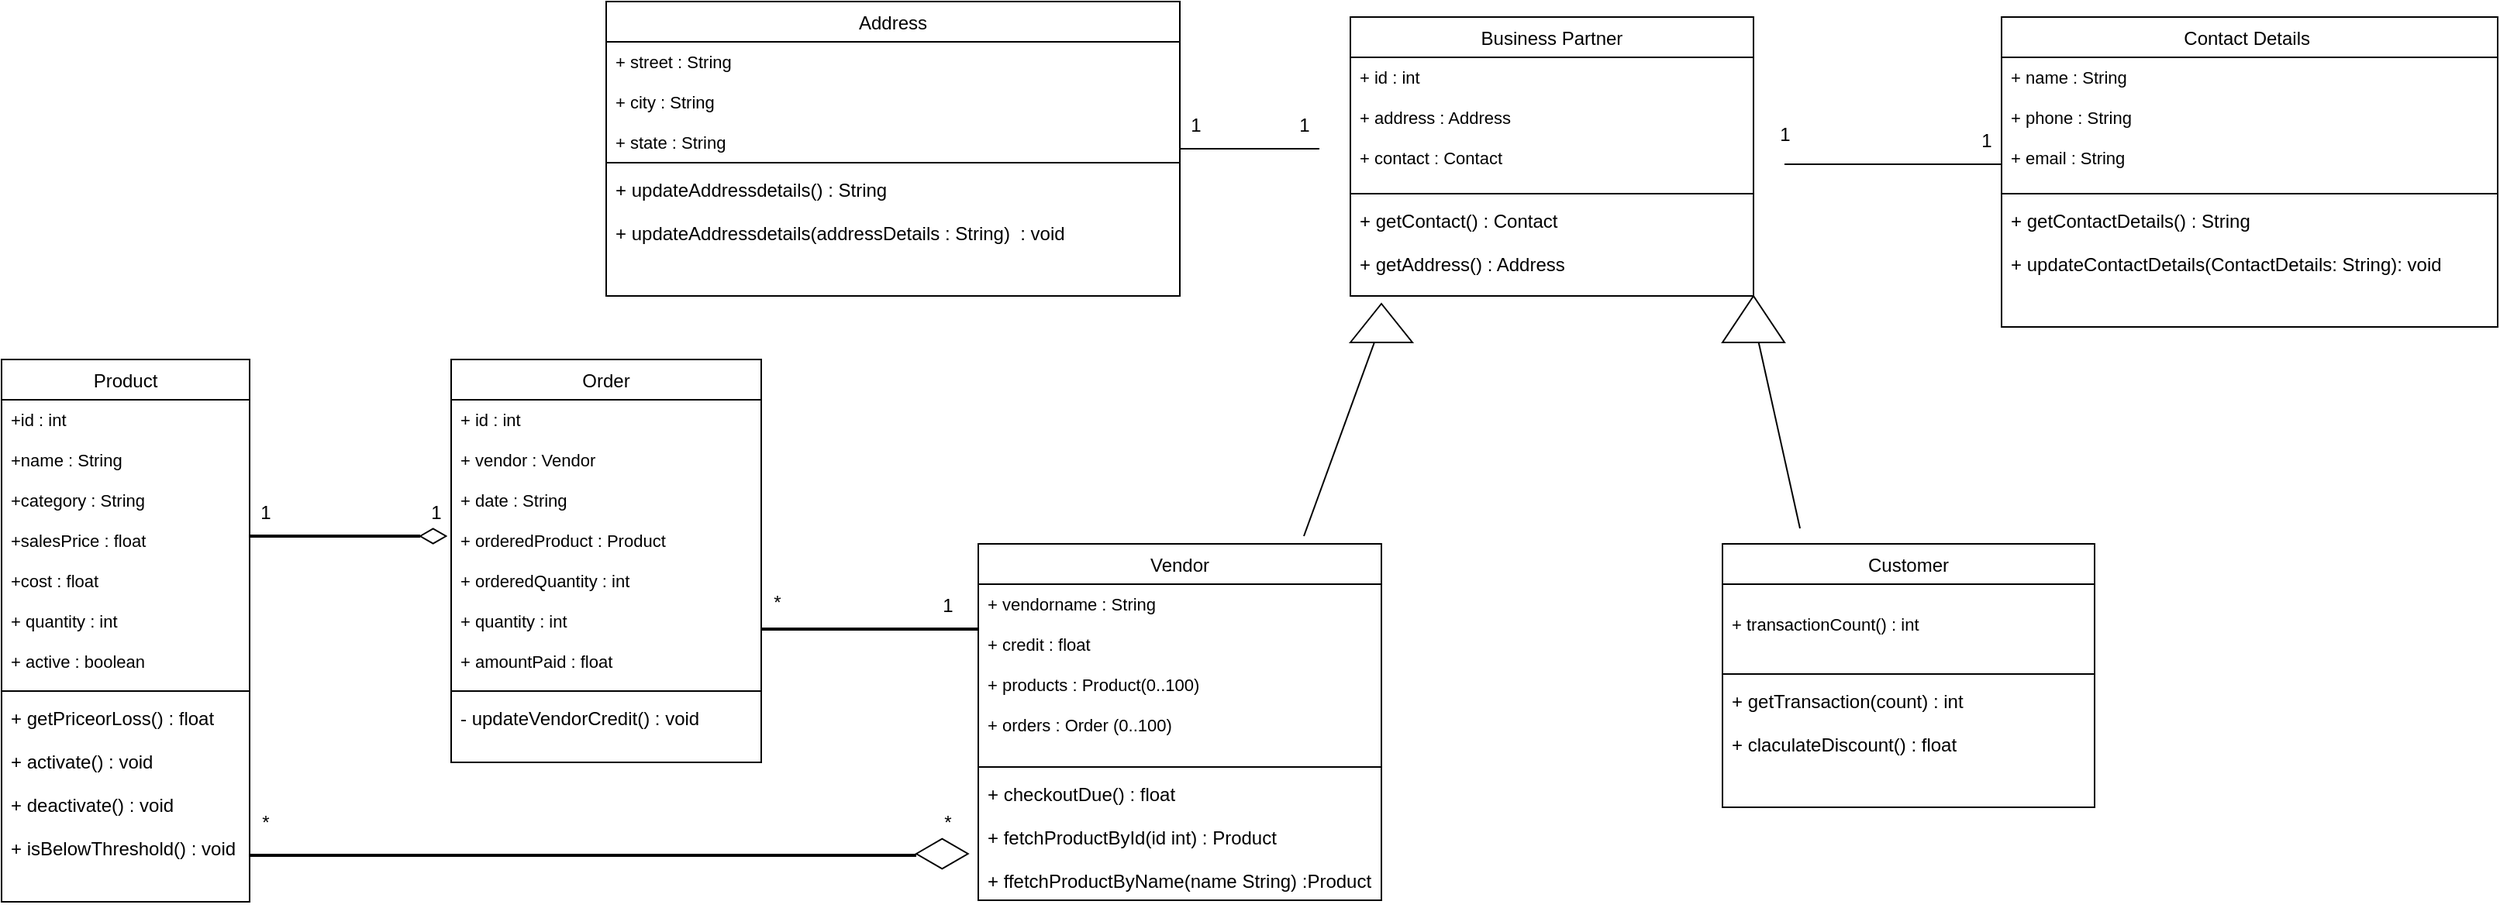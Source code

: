 <mxfile version="14.9.0" type="github"><diagram id="5p9SrabbrAu-QzA6Dvj_" name="Page-1"><mxGraphModel dx="1583" dy="689" grid="1" gridSize="10" guides="1" tooltips="1" connect="1" arrows="1" fold="1" page="1" pageScale="1" pageWidth="1100" pageHeight="1700" math="0" shadow="0"><root><mxCell id="0"/><mxCell id="1" parent="0"/><mxCell id="5SHKYAeYeV9pEZmpjmr6-1" value="Product" style="swimlane;fontStyle=0;align=center;verticalAlign=top;childLayout=stackLayout;horizontal=1;startSize=26;horizontalStack=0;resizeParent=1;resizeParentMax=0;resizeLast=0;collapsible=1;marginBottom=0;labelBackgroundColor=none;labelBorderColor=none;" vertex="1" parent="1"><mxGeometry x="20" y="721" width="160" height="350" as="geometry"/></mxCell><mxCell id="5SHKYAeYeV9pEZmpjmr6-2" value="+id : int&#10;&#10;+name : String&#10;&#10;+category : String&#10;&#10;+salesPrice : float&#10;&#10;+cost : float&#10;&#10;+ quantity : int&#10;&#10;+ active : boolean" style="text;strokeColor=none;fillColor=none;align=left;verticalAlign=top;spacingLeft=4;spacingRight=4;overflow=hidden;rotatable=0;points=[[0,0.5],[1,0.5]];portConstraint=eastwest;fontSize=11;strokeWidth=30;labelBackgroundColor=none;labelBorderColor=none;" vertex="1" parent="5SHKYAeYeV9pEZmpjmr6-1"><mxGeometry y="26" width="160" height="184" as="geometry"/></mxCell><mxCell id="5SHKYAeYeV9pEZmpjmr6-3" value="" style="line;strokeWidth=1;fillColor=none;align=left;verticalAlign=middle;spacingTop=-1;spacingLeft=3;spacingRight=3;rotatable=0;labelPosition=right;points=[];portConstraint=eastwest;labelBackgroundColor=none;labelBorderColor=none;" vertex="1" parent="5SHKYAeYeV9pEZmpjmr6-1"><mxGeometry y="210" width="160" height="8" as="geometry"/></mxCell><mxCell id="5SHKYAeYeV9pEZmpjmr6-4" value="+ getPriceorLoss() : float&#10;&#10;+ activate() : void&#10;&#10;+ deactivate() : void&#10;&#10;+ isBelowThreshold() : void " style="text;strokeColor=none;fillColor=none;align=left;verticalAlign=top;spacingLeft=4;spacingRight=4;overflow=hidden;rotatable=0;points=[[0,0.5],[1,0.5]];portConstraint=eastwest;labelBackgroundColor=none;labelBorderColor=none;" vertex="1" parent="5SHKYAeYeV9pEZmpjmr6-1"><mxGeometry y="218" width="160" height="132" as="geometry"/></mxCell><mxCell id="5SHKYAeYeV9pEZmpjmr6-5" value="Order&#10;&#10;&#10;&#10;&#10;&#10;&#10;&#10;&#10;" style="swimlane;fontStyle=0;align=center;verticalAlign=top;childLayout=stackLayout;horizontal=1;startSize=26;horizontalStack=0;resizeParent=1;resizeParentMax=0;resizeLast=0;collapsible=1;marginBottom=0;labelBackgroundColor=none;labelBorderColor=none;" vertex="1" parent="1"><mxGeometry x="310" y="721" width="200" height="260" as="geometry"/></mxCell><mxCell id="5SHKYAeYeV9pEZmpjmr6-6" value="+ id : int&#10;&#10;+ vendor : Vendor&#10;&#10;+ date : String&#10;&#10;+ orderedProduct : Product&#10;&#10;+ orderedQuantity : int&#10;&#10;+ quantity : int&#10;&#10;+ amountPaid : float" style="text;strokeColor=none;fillColor=none;align=left;verticalAlign=top;spacingLeft=4;spacingRight=4;overflow=hidden;rotatable=0;points=[[0,0.5],[1,0.5]];portConstraint=eastwest;fontSize=11;strokeWidth=30;labelBackgroundColor=none;labelBorderColor=none;" vertex="1" parent="5SHKYAeYeV9pEZmpjmr6-5"><mxGeometry y="26" width="200" height="184" as="geometry"/></mxCell><mxCell id="5SHKYAeYeV9pEZmpjmr6-7" value="" style="line;strokeWidth=1;fillColor=none;align=left;verticalAlign=middle;spacingTop=-1;spacingLeft=3;spacingRight=3;rotatable=0;labelPosition=right;points=[];portConstraint=eastwest;labelBackgroundColor=none;labelBorderColor=none;" vertex="1" parent="5SHKYAeYeV9pEZmpjmr6-5"><mxGeometry y="210" width="200" height="8" as="geometry"/></mxCell><mxCell id="5SHKYAeYeV9pEZmpjmr6-8" value="- updateVendorCredit() : void" style="text;strokeColor=none;fillColor=none;align=left;verticalAlign=top;spacingLeft=4;spacingRight=4;overflow=hidden;rotatable=0;points=[[0,0.5],[1,0.5]];portConstraint=eastwest;labelBackgroundColor=none;labelBorderColor=none;" vertex="1" parent="5SHKYAeYeV9pEZmpjmr6-5"><mxGeometry y="218" width="200" height="42" as="geometry"/></mxCell><mxCell id="5SHKYAeYeV9pEZmpjmr6-9" value="Vendor" style="swimlane;fontStyle=0;align=center;verticalAlign=top;childLayout=stackLayout;horizontal=1;startSize=26;horizontalStack=0;resizeParent=1;resizeParentMax=0;resizeLast=0;collapsible=1;marginBottom=0;labelBackgroundColor=none;labelBorderColor=none;" vertex="1" parent="1"><mxGeometry x="650" y="840" width="260" height="230" as="geometry"/></mxCell><mxCell id="5SHKYAeYeV9pEZmpjmr6-10" value="+ vendorname : String&#10;&#10;+ credit : float&#10;&#10;+ products : Product(0..100)&#10;&#10;+ orders : Order (0..100)" style="text;strokeColor=none;fillColor=none;align=left;verticalAlign=top;spacingLeft=4;spacingRight=4;overflow=hidden;rotatable=0;points=[[0,0.5],[1,0.5]];portConstraint=eastwest;fontSize=11;strokeWidth=30;labelBackgroundColor=none;labelBorderColor=none;" vertex="1" parent="5SHKYAeYeV9pEZmpjmr6-9"><mxGeometry y="26" width="260" height="114" as="geometry"/></mxCell><mxCell id="5SHKYAeYeV9pEZmpjmr6-11" value="" style="line;strokeWidth=1;fillColor=none;align=left;verticalAlign=middle;spacingTop=-1;spacingLeft=3;spacingRight=3;rotatable=0;labelPosition=right;points=[];portConstraint=eastwest;labelBackgroundColor=none;labelBorderColor=none;" vertex="1" parent="5SHKYAeYeV9pEZmpjmr6-9"><mxGeometry y="140" width="260" height="8" as="geometry"/></mxCell><mxCell id="5SHKYAeYeV9pEZmpjmr6-12" value="+ checkoutDue() : float&#10;&#10;+ fetchProductById(id int) : Product&#10;&#10;+ ffetchProductByName(name String) :Product&#10;" style="text;strokeColor=none;fillColor=none;align=left;verticalAlign=top;spacingLeft=4;spacingRight=4;overflow=hidden;rotatable=0;points=[[0,0.5],[1,0.5]];portConstraint=eastwest;labelBackgroundColor=none;labelBorderColor=none;" vertex="1" parent="5SHKYAeYeV9pEZmpjmr6-9"><mxGeometry y="148" width="260" height="82" as="geometry"/></mxCell><mxCell id="5SHKYAeYeV9pEZmpjmr6-13" value="Customer&#10;" style="swimlane;fontStyle=0;align=center;verticalAlign=top;childLayout=stackLayout;horizontal=1;startSize=26;horizontalStack=0;resizeParent=1;resizeParentMax=0;resizeLast=0;collapsible=1;marginBottom=0;labelBackgroundColor=none;labelBorderColor=none;" vertex="1" parent="1"><mxGeometry x="1130" y="840" width="240" height="170" as="geometry"/></mxCell><mxCell id="5SHKYAeYeV9pEZmpjmr6-14" value="&#10;+ transactionCount() : int " style="text;strokeColor=none;fillColor=none;align=left;verticalAlign=top;spacingLeft=4;spacingRight=4;overflow=hidden;rotatable=0;points=[[0,0.5],[1,0.5]];portConstraint=eastwest;fontSize=11;strokeWidth=30;labelBackgroundColor=none;labelBorderColor=none;" vertex="1" parent="5SHKYAeYeV9pEZmpjmr6-13"><mxGeometry y="26" width="240" height="54" as="geometry"/></mxCell><mxCell id="5SHKYAeYeV9pEZmpjmr6-15" value="" style="line;strokeWidth=1;fillColor=none;align=left;verticalAlign=middle;spacingTop=-1;spacingLeft=3;spacingRight=3;rotatable=0;labelPosition=right;points=[];portConstraint=eastwest;labelBackgroundColor=none;labelBorderColor=none;" vertex="1" parent="5SHKYAeYeV9pEZmpjmr6-13"><mxGeometry y="80" width="240" height="8" as="geometry"/></mxCell><mxCell id="5SHKYAeYeV9pEZmpjmr6-16" value="+ getTransaction(count) : int&#10;&#10;+ claculateDiscount() : float " style="text;strokeColor=none;fillColor=none;align=left;verticalAlign=top;spacingLeft=4;spacingRight=4;overflow=hidden;rotatable=0;points=[[0,0.5],[1,0.5]];portConstraint=eastwest;labelBackgroundColor=none;labelBorderColor=none;" vertex="1" parent="5SHKYAeYeV9pEZmpjmr6-13"><mxGeometry y="88" width="240" height="82" as="geometry"/></mxCell><mxCell id="5SHKYAeYeV9pEZmpjmr6-17" value="Business Partner" style="swimlane;fontStyle=0;align=center;verticalAlign=top;childLayout=stackLayout;horizontal=1;startSize=26;horizontalStack=0;resizeParent=1;resizeParentMax=0;resizeLast=0;collapsible=1;marginBottom=0;labelBackgroundColor=none;labelBorderColor=none;" vertex="1" parent="1"><mxGeometry x="890" y="500" width="260" height="180" as="geometry"/></mxCell><mxCell id="5SHKYAeYeV9pEZmpjmr6-18" value="+ id : int&#10;&#10;+ address : Address&#10;&#10;+ contact : Contact" style="text;strokeColor=none;fillColor=none;align=left;verticalAlign=top;spacingLeft=4;spacingRight=4;overflow=hidden;rotatable=0;points=[[0,0.5],[1,0.5]];portConstraint=eastwest;fontSize=11;strokeWidth=30;labelBackgroundColor=none;labelBorderColor=none;" vertex="1" parent="5SHKYAeYeV9pEZmpjmr6-17"><mxGeometry y="26" width="260" height="84" as="geometry"/></mxCell><mxCell id="5SHKYAeYeV9pEZmpjmr6-19" value="" style="line;strokeWidth=1;fillColor=none;align=left;verticalAlign=middle;spacingTop=-1;spacingLeft=3;spacingRight=3;rotatable=0;labelPosition=right;points=[];portConstraint=eastwest;labelBackgroundColor=none;labelBorderColor=none;" vertex="1" parent="5SHKYAeYeV9pEZmpjmr6-17"><mxGeometry y="110" width="260" height="8" as="geometry"/></mxCell><mxCell id="5SHKYAeYeV9pEZmpjmr6-20" value="+ getContact() : Contact &#10;&#10;+ getAddress() : Address" style="text;strokeColor=none;fillColor=none;align=left;verticalAlign=top;spacingLeft=4;spacingRight=4;overflow=hidden;rotatable=0;points=[[0,0.5],[1,0.5]];portConstraint=eastwest;labelBackgroundColor=none;labelBorderColor=none;" vertex="1" parent="5SHKYAeYeV9pEZmpjmr6-17"><mxGeometry y="118" width="260" height="62" as="geometry"/></mxCell><mxCell id="5SHKYAeYeV9pEZmpjmr6-21" value="Contact Details " style="swimlane;fontStyle=0;align=center;verticalAlign=top;childLayout=stackLayout;horizontal=1;startSize=26;horizontalStack=0;resizeParent=1;resizeParentMax=0;resizeLast=0;collapsible=1;marginBottom=0;labelBackgroundColor=none;labelBorderColor=none;" vertex="1" parent="1"><mxGeometry x="1310" y="500" width="320" height="200" as="geometry"/></mxCell><mxCell id="5SHKYAeYeV9pEZmpjmr6-22" value="+ name : String&#10;&#10;+ phone : String&#10;&#10;+ email : String" style="text;strokeColor=none;fillColor=none;align=left;verticalAlign=top;spacingLeft=4;spacingRight=4;overflow=hidden;rotatable=0;points=[[0,0.5],[1,0.5]];portConstraint=eastwest;fontSize=11;strokeWidth=30;labelBackgroundColor=none;labelBorderColor=none;" vertex="1" parent="5SHKYAeYeV9pEZmpjmr6-21"><mxGeometry y="26" width="320" height="84" as="geometry"/></mxCell><mxCell id="5SHKYAeYeV9pEZmpjmr6-23" value="" style="line;strokeWidth=1;fillColor=none;align=left;verticalAlign=middle;spacingTop=-1;spacingLeft=3;spacingRight=3;rotatable=0;labelPosition=right;points=[];portConstraint=eastwest;labelBackgroundColor=none;labelBorderColor=none;" vertex="1" parent="5SHKYAeYeV9pEZmpjmr6-21"><mxGeometry y="110" width="320" height="8" as="geometry"/></mxCell><mxCell id="5SHKYAeYeV9pEZmpjmr6-24" value="+ getContactDetails() : String&#10;&#10;+ updateContactDetails(ContactDetails: String): void" style="text;strokeColor=none;fillColor=none;align=left;verticalAlign=top;spacingLeft=4;spacingRight=4;overflow=hidden;rotatable=0;points=[[0,0.5],[1,0.5]];portConstraint=eastwest;labelBackgroundColor=none;labelBorderColor=none;" vertex="1" parent="5SHKYAeYeV9pEZmpjmr6-21"><mxGeometry y="118" width="320" height="82" as="geometry"/></mxCell><mxCell id="5SHKYAeYeV9pEZmpjmr6-25" value="Address" style="swimlane;fontStyle=0;align=center;verticalAlign=top;childLayout=stackLayout;horizontal=1;startSize=26;horizontalStack=0;resizeParent=1;resizeParentMax=0;resizeLast=0;collapsible=1;marginBottom=0;labelBackgroundColor=none;labelBorderColor=none;" vertex="1" parent="1"><mxGeometry x="410" y="490" width="370" height="190" as="geometry"/></mxCell><mxCell id="5SHKYAeYeV9pEZmpjmr6-26" value="+ street : String&#10;&#10;+ city : String&#10;&#10;+ state : String" style="text;strokeColor=none;fillColor=none;align=left;verticalAlign=top;spacingLeft=4;spacingRight=4;overflow=hidden;rotatable=0;points=[[0,0.5],[1,0.5]];portConstraint=eastwest;fontSize=11;strokeWidth=30;labelBackgroundColor=none;labelBorderColor=none;" vertex="1" parent="5SHKYAeYeV9pEZmpjmr6-25"><mxGeometry y="26" width="370" height="74" as="geometry"/></mxCell><mxCell id="5SHKYAeYeV9pEZmpjmr6-27" value="" style="line;strokeWidth=1;fillColor=none;align=left;verticalAlign=middle;spacingTop=-1;spacingLeft=3;spacingRight=3;rotatable=0;labelPosition=right;points=[];portConstraint=eastwest;labelBackgroundColor=none;labelBorderColor=none;" vertex="1" parent="5SHKYAeYeV9pEZmpjmr6-25"><mxGeometry y="100" width="370" height="8" as="geometry"/></mxCell><mxCell id="5SHKYAeYeV9pEZmpjmr6-28" value="+ updateAddressdetails() : String&#10;  &#10;+ updateAddressdetails(addressDetails : String)  : void&#10;&#10; " style="text;strokeColor=none;fillColor=none;align=left;verticalAlign=top;spacingLeft=4;spacingRight=4;overflow=hidden;rotatable=0;points=[[0,0.5],[1,0.5]];portConstraint=eastwest;labelBackgroundColor=none;labelBorderColor=none;" vertex="1" parent="5SHKYAeYeV9pEZmpjmr6-25"><mxGeometry y="108" width="370" height="82" as="geometry"/></mxCell><mxCell id="5SHKYAeYeV9pEZmpjmr6-29" value="" style="html=1;whiteSpace=wrap;aspect=fixed;shape=isoRectangle;" vertex="1" parent="1"><mxGeometry x="290" y="830" width="16.67" height="10" as="geometry"/></mxCell><mxCell id="5SHKYAeYeV9pEZmpjmr6-30" value="" style="line;strokeWidth=2;html=1;" vertex="1" parent="1"><mxGeometry x="180" y="830" width="110" height="10" as="geometry"/></mxCell><mxCell id="5SHKYAeYeV9pEZmpjmr6-31" value="1" style="text;html=1;align=center;verticalAlign=middle;resizable=0;points=[];autosize=1;strokeColor=none;" vertex="1" parent="1"><mxGeometry x="180" y="810" width="20" height="20" as="geometry"/></mxCell><mxCell id="5SHKYAeYeV9pEZmpjmr6-32" value="1&lt;br&gt;" style="text;html=1;align=center;verticalAlign=middle;resizable=0;points=[];autosize=1;strokeColor=none;" vertex="1" parent="1"><mxGeometry x="290" y="810" width="20" height="20" as="geometry"/></mxCell><mxCell id="5SHKYAeYeV9pEZmpjmr6-33" value="" style="html=1;whiteSpace=wrap;aspect=fixed;shape=isoRectangle;" vertex="1" parent="1"><mxGeometry x="610" y="1030" width="33.34" height="20" as="geometry"/></mxCell><mxCell id="5SHKYAeYeV9pEZmpjmr6-34" value="" style="line;strokeWidth=2;html=1;" vertex="1" parent="1"><mxGeometry x="180" y="1036" width="430" height="10" as="geometry"/></mxCell><mxCell id="5SHKYAeYeV9pEZmpjmr6-35" value="*&lt;br&gt;" style="text;html=1;align=center;verticalAlign=middle;resizable=0;points=[];autosize=1;strokeColor=none;" vertex="1" parent="1"><mxGeometry x="620" y="1010" width="20" height="20" as="geometry"/></mxCell><mxCell id="5SHKYAeYeV9pEZmpjmr6-36" value="*&lt;br&gt;" style="text;html=1;align=center;verticalAlign=middle;resizable=0;points=[];autosize=1;strokeColor=none;" vertex="1" parent="1"><mxGeometry x="180" y="1010" width="20" height="20" as="geometry"/></mxCell><mxCell id="5SHKYAeYeV9pEZmpjmr6-37" value="" style="endArrow=none;html=1;" edge="1" parent="1" target="5SHKYAeYeV9pEZmpjmr6-38"><mxGeometry width="50" height="50" relative="1" as="geometry"><mxPoint x="860" y="835" as="sourcePoint"/><mxPoint x="940" y="720" as="targetPoint"/></mxGeometry></mxCell><mxCell id="5SHKYAeYeV9pEZmpjmr6-38" value="" style="verticalLabelPosition=bottom;verticalAlign=top;html=1;shape=mxgraph.basic.acute_triangle;dx=0.5;" vertex="1" parent="1"><mxGeometry x="890" y="685" width="40" height="25" as="geometry"/></mxCell><mxCell id="5SHKYAeYeV9pEZmpjmr6-39" value="" style="endArrow=none;html=1;" edge="1" parent="1" target="5SHKYAeYeV9pEZmpjmr6-40"><mxGeometry width="50" height="50" relative="1" as="geometry"><mxPoint x="1180" y="830" as="sourcePoint"/><mxPoint x="1090" y="700" as="targetPoint"/></mxGeometry></mxCell><mxCell id="5SHKYAeYeV9pEZmpjmr6-40" value="" style="verticalLabelPosition=bottom;verticalAlign=top;html=1;shape=mxgraph.basic.acute_triangle;dx=0.5;" vertex="1" parent="1"><mxGeometry x="1130" y="680" width="40" height="30" as="geometry"/></mxCell><mxCell id="5SHKYAeYeV9pEZmpjmr6-41" value="" style="endArrow=none;html=1;rounded=0;" edge="1" parent="1"><mxGeometry relative="1" as="geometry"><mxPoint x="780" y="585" as="sourcePoint"/><mxPoint x="870" y="585" as="targetPoint"/><Array as="points"/></mxGeometry></mxCell><mxCell id="5SHKYAeYeV9pEZmpjmr6-42" value="" style="shape=image;html=1;verticalAlign=top;verticalLabelPosition=bottom;labelBackgroundColor=#ffffff;imageAspect=0;aspect=fixed;image=https://cdn2.iconfinder.com/data/icons/devine-icons-part-2/128/Cards-Diamond.png" vertex="1" parent="1"><mxGeometry x="860" y="570" width="30" height="30" as="geometry"/></mxCell><mxCell id="5SHKYAeYeV9pEZmpjmr6-43" value="" style="endArrow=none;html=1;rounded=0;" edge="1" parent="1"><mxGeometry relative="1" as="geometry"><mxPoint x="1170" y="595" as="sourcePoint"/><mxPoint x="1310" y="595" as="targetPoint"/><Array as="points"/></mxGeometry></mxCell><mxCell id="5SHKYAeYeV9pEZmpjmr6-44" value="" style="shape=image;html=1;verticalAlign=top;verticalLabelPosition=bottom;labelBackgroundColor=#ffffff;imageAspect=0;aspect=fixed;image=https://cdn2.iconfinder.com/data/icons/devine-icons-part-2/128/Cards-Diamond.png" vertex="1" parent="1"><mxGeometry x="1150" y="580" width="30" height="30" as="geometry"/></mxCell><mxCell id="5SHKYAeYeV9pEZmpjmr6-45" value="1&lt;br&gt;" style="text;html=1;align=center;verticalAlign=middle;resizable=0;points=[];autosize=1;strokeColor=none;" vertex="1" parent="1"><mxGeometry x="1290" y="570" width="20" height="20" as="geometry"/></mxCell><mxCell id="5SHKYAeYeV9pEZmpjmr6-46" value="1&lt;br&gt;" style="text;html=1;align=center;verticalAlign=middle;resizable=0;points=[];autosize=1;strokeColor=none;" vertex="1" parent="1"><mxGeometry x="1160" y="566" width="20" height="20" as="geometry"/></mxCell><mxCell id="5SHKYAeYeV9pEZmpjmr6-47" value="1&lt;br&gt;" style="text;html=1;align=center;verticalAlign=middle;resizable=0;points=[];autosize=1;strokeColor=none;" vertex="1" parent="1"><mxGeometry x="780" y="560" width="20" height="20" as="geometry"/></mxCell><mxCell id="5SHKYAeYeV9pEZmpjmr6-48" value="1&lt;br&gt;" style="text;html=1;align=center;verticalAlign=middle;resizable=0;points=[];autosize=1;strokeColor=none;" vertex="1" parent="1"><mxGeometry x="850" y="560" width="20" height="20" as="geometry"/></mxCell><mxCell id="5SHKYAeYeV9pEZmpjmr6-49" value="" style="line;strokeWidth=2;html=1;" vertex="1" parent="1"><mxGeometry x="510" y="890" width="140" height="10" as="geometry"/></mxCell><mxCell id="5SHKYAeYeV9pEZmpjmr6-50" value="*&lt;br&gt;&lt;br&gt;" style="text;html=1;align=center;verticalAlign=middle;resizable=0;points=[];autosize=1;strokeColor=none;" vertex="1" parent="1"><mxGeometry x="510" y="870" width="20" height="30" as="geometry"/></mxCell><mxCell id="5SHKYAeYeV9pEZmpjmr6-51" value="1&lt;br&gt;" style="text;html=1;align=center;verticalAlign=middle;resizable=0;points=[];autosize=1;strokeColor=none;" vertex="1" parent="1"><mxGeometry x="620" y="870" width="20" height="20" as="geometry"/></mxCell></root></mxGraphModel></diagram></mxfile>